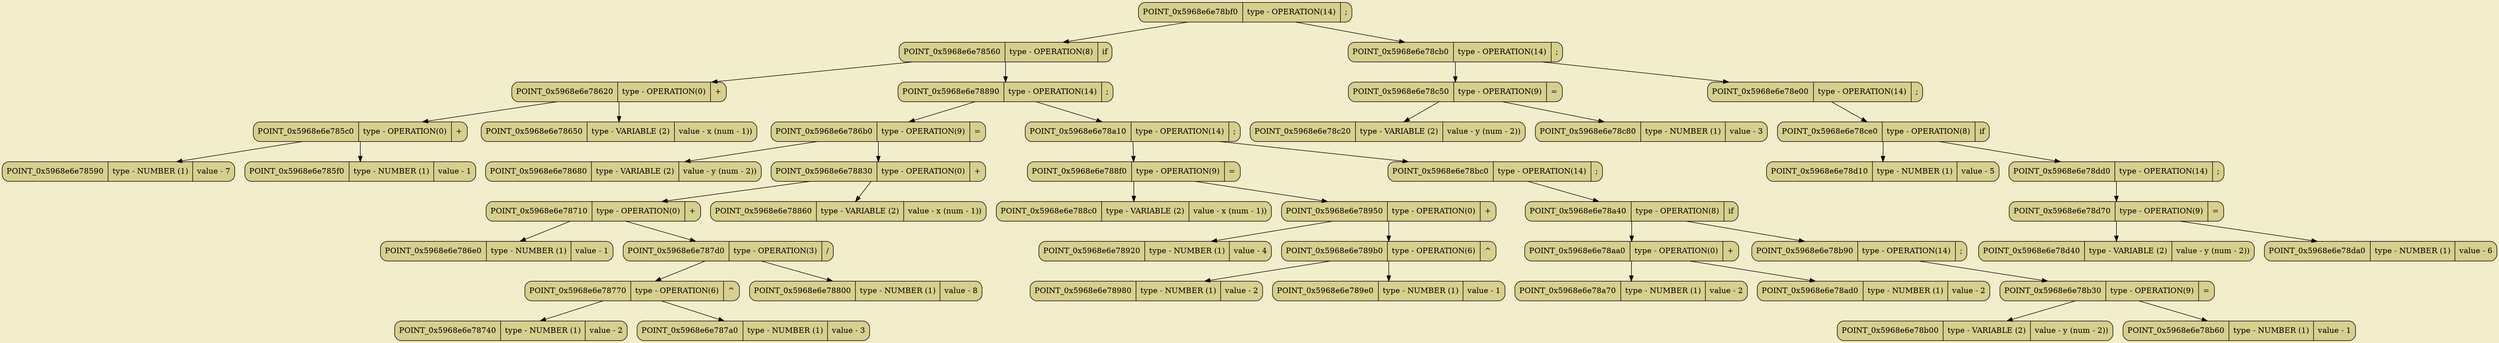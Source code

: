 digraph
{
bgcolor="#F2EECB";
rankdir = TB;
POINT_0x5968e6e78bf0[shape=Mrecord, label = "POINT_0x5968e6e78bf0 | type - OPERATION(14) | ;", style="filled",fillcolor="#D7CF8D"]
POINT_0x5968e6e78560[shape=Mrecord, label = "POINT_0x5968e6e78560 | type - OPERATION(8) | if", style="filled",fillcolor="#D7CF8D"]
POINT_0x5968e6e78620[shape=Mrecord, label = "POINT_0x5968e6e78620 | type - OPERATION(0) | +", style="filled",fillcolor="#D7CF8D"]
POINT_0x5968e6e785c0[shape=Mrecord, label = "POINT_0x5968e6e785c0 | type - OPERATION(0) | +", style="filled",fillcolor="#D7CF8D"]
POINT_0x5968e6e78590[shape=Mrecord, label = "POINT_0x5968e6e78590 | type - NUMBER (1) | value - 7", style="filled",fillcolor="#D7CF8D"]
POINT_0x5968e6e785f0[shape=Mrecord, label = "POINT_0x5968e6e785f0 | type - NUMBER (1) | value - 1", style="filled",fillcolor="#D7CF8D"]
POINT_0x5968e6e78650[shape=Mrecord, label = "POINT_0x5968e6e78650 | type - VARIABLE (2) | value - x (num - 1))", style="filled",fillcolor="#D7CF8D"]
POINT_0x5968e6e78890[shape=Mrecord, label = "POINT_0x5968e6e78890 | type - OPERATION(14) | ;", style="filled",fillcolor="#D7CF8D"]
POINT_0x5968e6e786b0[shape=Mrecord, label = "POINT_0x5968e6e786b0 | type - OPERATION(9) | =", style="filled",fillcolor="#D7CF8D"]
POINT_0x5968e6e78680[shape=Mrecord, label = "POINT_0x5968e6e78680 | type - VARIABLE (2) | value - y (num - 2))", style="filled",fillcolor="#D7CF8D"]
POINT_0x5968e6e78830[shape=Mrecord, label = "POINT_0x5968e6e78830 | type - OPERATION(0) | +", style="filled",fillcolor="#D7CF8D"]
POINT_0x5968e6e78710[shape=Mrecord, label = "POINT_0x5968e6e78710 | type - OPERATION(0) | +", style="filled",fillcolor="#D7CF8D"]
POINT_0x5968e6e786e0[shape=Mrecord, label = "POINT_0x5968e6e786e0 | type - NUMBER (1) | value - 1", style="filled",fillcolor="#D7CF8D"]
POINT_0x5968e6e787d0[shape=Mrecord, label = "POINT_0x5968e6e787d0 | type - OPERATION(3) | /", style="filled",fillcolor="#D7CF8D"]
POINT_0x5968e6e78770[shape=Mrecord, label = "POINT_0x5968e6e78770 | type - OPERATION(6) | ^", style="filled",fillcolor="#D7CF8D"]
POINT_0x5968e6e78740[shape=Mrecord, label = "POINT_0x5968e6e78740 | type - NUMBER (1) | value - 2", style="filled",fillcolor="#D7CF8D"]
POINT_0x5968e6e787a0[shape=Mrecord, label = "POINT_0x5968e6e787a0 | type - NUMBER (1) | value - 3", style="filled",fillcolor="#D7CF8D"]
POINT_0x5968e6e78800[shape=Mrecord, label = "POINT_0x5968e6e78800 | type - NUMBER (1) | value - 8", style="filled",fillcolor="#D7CF8D"]
POINT_0x5968e6e78860[shape=Mrecord, label = "POINT_0x5968e6e78860 | type - VARIABLE (2) | value - x (num - 1))", style="filled",fillcolor="#D7CF8D"]
POINT_0x5968e6e78a10[shape=Mrecord, label = "POINT_0x5968e6e78a10 | type - OPERATION(14) | ;", style="filled",fillcolor="#D7CF8D"]
POINT_0x5968e6e788f0[shape=Mrecord, label = "POINT_0x5968e6e788f0 | type - OPERATION(9) | =", style="filled",fillcolor="#D7CF8D"]
POINT_0x5968e6e788c0[shape=Mrecord, label = "POINT_0x5968e6e788c0 | type - VARIABLE (2) | value - x (num - 1))", style="filled",fillcolor="#D7CF8D"]
POINT_0x5968e6e78950[shape=Mrecord, label = "POINT_0x5968e6e78950 | type - OPERATION(0) | +", style="filled",fillcolor="#D7CF8D"]
POINT_0x5968e6e78920[shape=Mrecord, label = "POINT_0x5968e6e78920 | type - NUMBER (1) | value - 4", style="filled",fillcolor="#D7CF8D"]
POINT_0x5968e6e789b0[shape=Mrecord, label = "POINT_0x5968e6e789b0 | type - OPERATION(6) | ^", style="filled",fillcolor="#D7CF8D"]
POINT_0x5968e6e78980[shape=Mrecord, label = "POINT_0x5968e6e78980 | type - NUMBER (1) | value - 2", style="filled",fillcolor="#D7CF8D"]
POINT_0x5968e6e789e0[shape=Mrecord, label = "POINT_0x5968e6e789e0 | type - NUMBER (1) | value - 1", style="filled",fillcolor="#D7CF8D"]
POINT_0x5968e6e78bc0[shape=Mrecord, label = "POINT_0x5968e6e78bc0 | type - OPERATION(14) | ;", style="filled",fillcolor="#D7CF8D"]
POINT_0x5968e6e78a40[shape=Mrecord, label = "POINT_0x5968e6e78a40 | type - OPERATION(8) | if", style="filled",fillcolor="#D7CF8D"]
POINT_0x5968e6e78aa0[shape=Mrecord, label = "POINT_0x5968e6e78aa0 | type - OPERATION(0) | +", style="filled",fillcolor="#D7CF8D"]
POINT_0x5968e6e78a70[shape=Mrecord, label = "POINT_0x5968e6e78a70 | type - NUMBER (1) | value - 2", style="filled",fillcolor="#D7CF8D"]
POINT_0x5968e6e78ad0[shape=Mrecord, label = "POINT_0x5968e6e78ad0 | type - NUMBER (1) | value - 2", style="filled",fillcolor="#D7CF8D"]
POINT_0x5968e6e78b90[shape=Mrecord, label = "POINT_0x5968e6e78b90 | type - OPERATION(14) | ;", style="filled",fillcolor="#D7CF8D"]
POINT_0x5968e6e78b30[shape=Mrecord, label = "POINT_0x5968e6e78b30 | type - OPERATION(9) | =", style="filled",fillcolor="#D7CF8D"]
POINT_0x5968e6e78b00[shape=Mrecord, label = "POINT_0x5968e6e78b00 | type - VARIABLE (2) | value - y (num - 2))", style="filled",fillcolor="#D7CF8D"]
POINT_0x5968e6e78b60[shape=Mrecord, label = "POINT_0x5968e6e78b60 | type - NUMBER (1) | value - 1", style="filled",fillcolor="#D7CF8D"]
POINT_0x5968e6e78cb0[shape=Mrecord, label = "POINT_0x5968e6e78cb0 | type - OPERATION(14) | ;", style="filled",fillcolor="#D7CF8D"]
POINT_0x5968e6e78c50[shape=Mrecord, label = "POINT_0x5968e6e78c50 | type - OPERATION(9) | =", style="filled",fillcolor="#D7CF8D"]
POINT_0x5968e6e78c20[shape=Mrecord, label = "POINT_0x5968e6e78c20 | type - VARIABLE (2) | value - y (num - 2))", style="filled",fillcolor="#D7CF8D"]
POINT_0x5968e6e78c80[shape=Mrecord, label = "POINT_0x5968e6e78c80 | type - NUMBER (1) | value - 3", style="filled",fillcolor="#D7CF8D"]
POINT_0x5968e6e78e00[shape=Mrecord, label = "POINT_0x5968e6e78e00 | type - OPERATION(14) | ;", style="filled",fillcolor="#D7CF8D"]
POINT_0x5968e6e78ce0[shape=Mrecord, label = "POINT_0x5968e6e78ce0 | type - OPERATION(8) | if", style="filled",fillcolor="#D7CF8D"]
POINT_0x5968e6e78d10[shape=Mrecord, label = "POINT_0x5968e6e78d10 | type - NUMBER (1) | value - 5", style="filled",fillcolor="#D7CF8D"]
POINT_0x5968e6e78dd0[shape=Mrecord, label = "POINT_0x5968e6e78dd0 | type - OPERATION(14) | ;", style="filled",fillcolor="#D7CF8D"]
POINT_0x5968e6e78d70[shape=Mrecord, label = "POINT_0x5968e6e78d70 | type - OPERATION(9) | =", style="filled",fillcolor="#D7CF8D"]
POINT_0x5968e6e78d40[shape=Mrecord, label = "POINT_0x5968e6e78d40 | type - VARIABLE (2) | value - y (num - 2))", style="filled",fillcolor="#D7CF8D"]
POINT_0x5968e6e78da0[shape=Mrecord, label = "POINT_0x5968e6e78da0 | type - NUMBER (1) | value - 6", style="filled",fillcolor="#D7CF8D"]
POINT_0x5968e6e78bf0 -> POINT_0x5968e6e78560
POINT_0x5968e6e78bf0 -> POINT_0x5968e6e78cb0
POINT_0x5968e6e78560 -> POINT_0x5968e6e78620
POINT_0x5968e6e78560 -> POINT_0x5968e6e78890
POINT_0x5968e6e78620 -> POINT_0x5968e6e785c0
POINT_0x5968e6e78620 -> POINT_0x5968e6e78650
POINT_0x5968e6e785c0 -> POINT_0x5968e6e78590
POINT_0x5968e6e785c0 -> POINT_0x5968e6e785f0
POINT_0x5968e6e78890 -> POINT_0x5968e6e786b0
POINT_0x5968e6e78890 -> POINT_0x5968e6e78a10
POINT_0x5968e6e786b0 -> POINT_0x5968e6e78680
POINT_0x5968e6e786b0 -> POINT_0x5968e6e78830
POINT_0x5968e6e78830 -> POINT_0x5968e6e78710
POINT_0x5968e6e78830 -> POINT_0x5968e6e78860
POINT_0x5968e6e78710 -> POINT_0x5968e6e786e0
POINT_0x5968e6e78710 -> POINT_0x5968e6e787d0
POINT_0x5968e6e787d0 -> POINT_0x5968e6e78770
POINT_0x5968e6e787d0 -> POINT_0x5968e6e78800
POINT_0x5968e6e78770 -> POINT_0x5968e6e78740
POINT_0x5968e6e78770 -> POINT_0x5968e6e787a0
POINT_0x5968e6e78a10 -> POINT_0x5968e6e788f0
POINT_0x5968e6e78a10 -> POINT_0x5968e6e78bc0
POINT_0x5968e6e788f0 -> POINT_0x5968e6e788c0
POINT_0x5968e6e788f0 -> POINT_0x5968e6e78950
POINT_0x5968e6e78950 -> POINT_0x5968e6e78920
POINT_0x5968e6e78950 -> POINT_0x5968e6e789b0
POINT_0x5968e6e789b0 -> POINT_0x5968e6e78980
POINT_0x5968e6e789b0 -> POINT_0x5968e6e789e0
POINT_0x5968e6e78bc0 -> POINT_0x5968e6e78a40
POINT_0x5968e6e78a40 -> POINT_0x5968e6e78aa0
POINT_0x5968e6e78a40 -> POINT_0x5968e6e78b90
POINT_0x5968e6e78aa0 -> POINT_0x5968e6e78a70
POINT_0x5968e6e78aa0 -> POINT_0x5968e6e78ad0
POINT_0x5968e6e78b90 -> POINT_0x5968e6e78b30
POINT_0x5968e6e78b30 -> POINT_0x5968e6e78b00
POINT_0x5968e6e78b30 -> POINT_0x5968e6e78b60
POINT_0x5968e6e78cb0 -> POINT_0x5968e6e78c50
POINT_0x5968e6e78cb0 -> POINT_0x5968e6e78e00
POINT_0x5968e6e78c50 -> POINT_0x5968e6e78c20
POINT_0x5968e6e78c50 -> POINT_0x5968e6e78c80
POINT_0x5968e6e78e00 -> POINT_0x5968e6e78ce0
POINT_0x5968e6e78ce0 -> POINT_0x5968e6e78d10
POINT_0x5968e6e78ce0 -> POINT_0x5968e6e78dd0
POINT_0x5968e6e78dd0 -> POINT_0x5968e6e78d70
POINT_0x5968e6e78d70 -> POINT_0x5968e6e78d40
POINT_0x5968e6e78d70 -> POINT_0x5968e6e78da0
}
